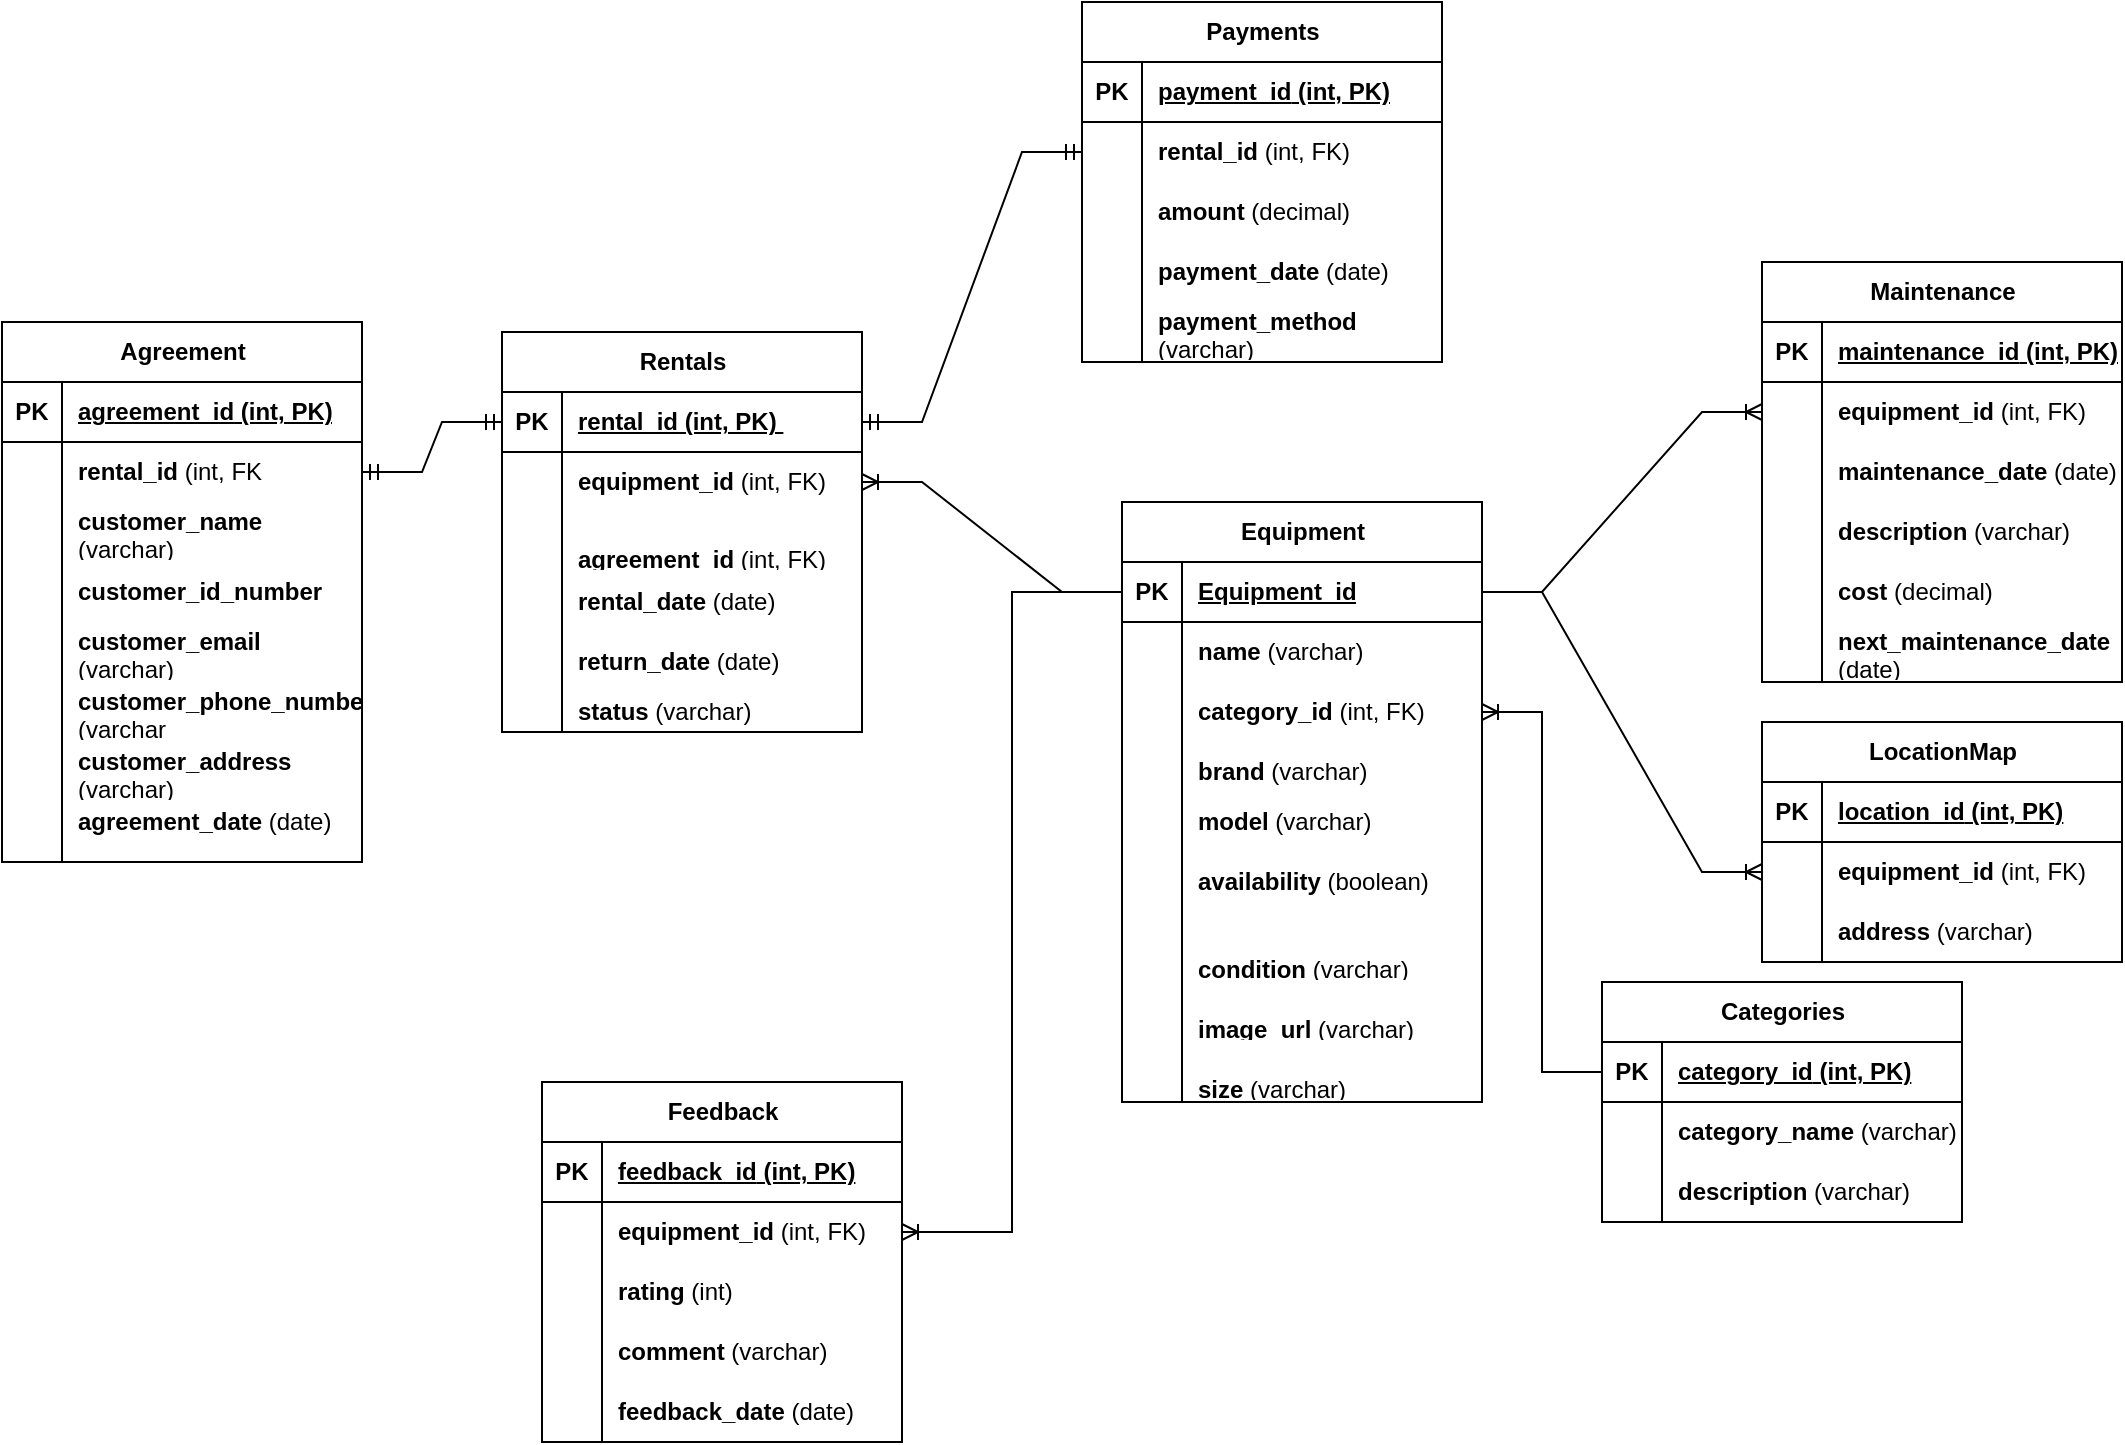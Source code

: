 <mxfile version="24.4.0" type="device">
  <diagram name="Page-1" id="e56a1550-8fbb-45ad-956c-1786394a9013">
    <mxGraphModel dx="3012" dy="1975" grid="1" gridSize="10" guides="1" tooltips="1" connect="1" arrows="1" fold="1" page="1" pageScale="1" pageWidth="1100" pageHeight="850" background="none" math="0" shadow="0">
      <root>
        <mxCell id="0" />
        <mxCell id="1" parent="0" />
        <mxCell id="14oFkCGYmmP4RDV0C9Ub-1" value="Equipment" style="shape=table;startSize=30;container=1;collapsible=1;childLayout=tableLayout;fixedRows=1;rowLines=0;fontStyle=1;align=center;resizeLast=1;html=1;" parent="1" vertex="1">
          <mxGeometry x="350" y="240" width="180" height="300" as="geometry" />
        </mxCell>
        <mxCell id="14oFkCGYmmP4RDV0C9Ub-2" value="" style="shape=tableRow;horizontal=0;startSize=0;swimlaneHead=0;swimlaneBody=0;fillColor=none;collapsible=0;dropTarget=0;points=[[0,0.5],[1,0.5]];portConstraint=eastwest;top=0;left=0;right=0;bottom=1;" parent="14oFkCGYmmP4RDV0C9Ub-1" vertex="1">
          <mxGeometry y="30" width="180" height="30" as="geometry" />
        </mxCell>
        <mxCell id="14oFkCGYmmP4RDV0C9Ub-3" value="PK" style="shape=partialRectangle;connectable=0;fillColor=none;top=0;left=0;bottom=0;right=0;fontStyle=1;overflow=hidden;whiteSpace=wrap;html=1;" parent="14oFkCGYmmP4RDV0C9Ub-2" vertex="1">
          <mxGeometry width="30" height="30" as="geometry">
            <mxRectangle width="30" height="30" as="alternateBounds" />
          </mxGeometry>
        </mxCell>
        <mxCell id="14oFkCGYmmP4RDV0C9Ub-4" value="Equipment_id" style="shape=partialRectangle;connectable=0;fillColor=none;top=0;left=0;bottom=0;right=0;align=left;spacingLeft=6;fontStyle=5;overflow=hidden;whiteSpace=wrap;html=1;" parent="14oFkCGYmmP4RDV0C9Ub-2" vertex="1">
          <mxGeometry x="30" width="150" height="30" as="geometry">
            <mxRectangle width="150" height="30" as="alternateBounds" />
          </mxGeometry>
        </mxCell>
        <mxCell id="14oFkCGYmmP4RDV0C9Ub-5" value="" style="shape=tableRow;horizontal=0;startSize=0;swimlaneHead=0;swimlaneBody=0;fillColor=none;collapsible=0;dropTarget=0;points=[[0,0.5],[1,0.5]];portConstraint=eastwest;top=0;left=0;right=0;bottom=0;" parent="14oFkCGYmmP4RDV0C9Ub-1" vertex="1">
          <mxGeometry y="60" width="180" height="30" as="geometry" />
        </mxCell>
        <mxCell id="14oFkCGYmmP4RDV0C9Ub-6" value="" style="shape=partialRectangle;connectable=0;fillColor=none;top=0;left=0;bottom=0;right=0;editable=1;overflow=hidden;whiteSpace=wrap;html=1;" parent="14oFkCGYmmP4RDV0C9Ub-5" vertex="1">
          <mxGeometry width="30" height="30" as="geometry">
            <mxRectangle width="30" height="30" as="alternateBounds" />
          </mxGeometry>
        </mxCell>
        <mxCell id="14oFkCGYmmP4RDV0C9Ub-7" value="&lt;strong&gt;name&lt;/strong&gt; (varchar)" style="shape=partialRectangle;connectable=0;fillColor=none;top=0;left=0;bottom=0;right=0;align=left;spacingLeft=6;overflow=hidden;whiteSpace=wrap;html=1;" parent="14oFkCGYmmP4RDV0C9Ub-5" vertex="1">
          <mxGeometry x="30" width="150" height="30" as="geometry">
            <mxRectangle width="150" height="30" as="alternateBounds" />
          </mxGeometry>
        </mxCell>
        <mxCell id="14oFkCGYmmP4RDV0C9Ub-8" value="" style="shape=tableRow;horizontal=0;startSize=0;swimlaneHead=0;swimlaneBody=0;fillColor=none;collapsible=0;dropTarget=0;points=[[0,0.5],[1,0.5]];portConstraint=eastwest;top=0;left=0;right=0;bottom=0;" parent="14oFkCGYmmP4RDV0C9Ub-1" vertex="1">
          <mxGeometry y="90" width="180" height="30" as="geometry" />
        </mxCell>
        <mxCell id="14oFkCGYmmP4RDV0C9Ub-9" value="" style="shape=partialRectangle;connectable=0;fillColor=none;top=0;left=0;bottom=0;right=0;editable=1;overflow=hidden;whiteSpace=wrap;html=1;" parent="14oFkCGYmmP4RDV0C9Ub-8" vertex="1">
          <mxGeometry width="30" height="30" as="geometry">
            <mxRectangle width="30" height="30" as="alternateBounds" />
          </mxGeometry>
        </mxCell>
        <mxCell id="14oFkCGYmmP4RDV0C9Ub-10" value="&lt;strong&gt;category_id&lt;/strong&gt; (int, FK)" style="shape=partialRectangle;connectable=0;fillColor=none;top=0;left=0;bottom=0;right=0;align=left;spacingLeft=6;overflow=hidden;whiteSpace=wrap;html=1;" parent="14oFkCGYmmP4RDV0C9Ub-8" vertex="1">
          <mxGeometry x="30" width="150" height="30" as="geometry">
            <mxRectangle width="150" height="30" as="alternateBounds" />
          </mxGeometry>
        </mxCell>
        <mxCell id="14oFkCGYmmP4RDV0C9Ub-11" value="" style="shape=tableRow;horizontal=0;startSize=0;swimlaneHead=0;swimlaneBody=0;fillColor=none;collapsible=0;dropTarget=0;points=[[0,0.5],[1,0.5]];portConstraint=eastwest;top=0;left=0;right=0;bottom=0;" parent="14oFkCGYmmP4RDV0C9Ub-1" vertex="1">
          <mxGeometry y="120" width="180" height="30" as="geometry" />
        </mxCell>
        <mxCell id="14oFkCGYmmP4RDV0C9Ub-12" value="" style="shape=partialRectangle;connectable=0;fillColor=none;top=0;left=0;bottom=0;right=0;editable=1;overflow=hidden;whiteSpace=wrap;html=1;" parent="14oFkCGYmmP4RDV0C9Ub-11" vertex="1">
          <mxGeometry width="30" height="30" as="geometry">
            <mxRectangle width="30" height="30" as="alternateBounds" />
          </mxGeometry>
        </mxCell>
        <mxCell id="14oFkCGYmmP4RDV0C9Ub-13" value="&lt;strong&gt;brand&lt;/strong&gt; (varchar)" style="shape=partialRectangle;connectable=0;fillColor=none;top=0;left=0;bottom=0;right=0;align=left;spacingLeft=6;overflow=hidden;whiteSpace=wrap;html=1;" parent="14oFkCGYmmP4RDV0C9Ub-11" vertex="1">
          <mxGeometry x="30" width="150" height="30" as="geometry">
            <mxRectangle width="150" height="30" as="alternateBounds" />
          </mxGeometry>
        </mxCell>
        <mxCell id="14oFkCGYmmP4RDV0C9Ub-23" style="shape=tableRow;horizontal=0;startSize=0;swimlaneHead=0;swimlaneBody=0;fillColor=none;collapsible=0;dropTarget=0;points=[[0,0.5],[1,0.5]];portConstraint=eastwest;top=0;left=0;right=0;bottom=0;" parent="14oFkCGYmmP4RDV0C9Ub-1" vertex="1">
          <mxGeometry y="150" width="180" height="30" as="geometry" />
        </mxCell>
        <mxCell id="14oFkCGYmmP4RDV0C9Ub-24" style="shape=partialRectangle;connectable=0;fillColor=none;top=0;left=0;bottom=0;right=0;editable=1;overflow=hidden;whiteSpace=wrap;html=1;" parent="14oFkCGYmmP4RDV0C9Ub-23" vertex="1">
          <mxGeometry width="30" height="30" as="geometry">
            <mxRectangle width="30" height="30" as="alternateBounds" />
          </mxGeometry>
        </mxCell>
        <mxCell id="14oFkCGYmmP4RDV0C9Ub-25" value="&lt;strong&gt;model&lt;/strong&gt; (varchar)&lt;div&gt;&lt;br/&gt;&lt;/div&gt;" style="shape=partialRectangle;connectable=0;fillColor=none;top=0;left=0;bottom=0;right=0;align=left;spacingLeft=6;overflow=hidden;whiteSpace=wrap;html=1;" parent="14oFkCGYmmP4RDV0C9Ub-23" vertex="1">
          <mxGeometry x="30" width="150" height="30" as="geometry">
            <mxRectangle width="150" height="30" as="alternateBounds" />
          </mxGeometry>
        </mxCell>
        <mxCell id="14oFkCGYmmP4RDV0C9Ub-20" style="shape=tableRow;horizontal=0;startSize=0;swimlaneHead=0;swimlaneBody=0;fillColor=none;collapsible=0;dropTarget=0;points=[[0,0.5],[1,0.5]];portConstraint=eastwest;top=0;left=0;right=0;bottom=0;" parent="14oFkCGYmmP4RDV0C9Ub-1" vertex="1">
          <mxGeometry y="180" width="180" height="30" as="geometry" />
        </mxCell>
        <mxCell id="14oFkCGYmmP4RDV0C9Ub-21" style="shape=partialRectangle;connectable=0;fillColor=none;top=0;left=0;bottom=0;right=0;editable=1;overflow=hidden;whiteSpace=wrap;html=1;" parent="14oFkCGYmmP4RDV0C9Ub-20" vertex="1">
          <mxGeometry width="30" height="30" as="geometry">
            <mxRectangle width="30" height="30" as="alternateBounds" />
          </mxGeometry>
        </mxCell>
        <mxCell id="14oFkCGYmmP4RDV0C9Ub-22" value="&lt;strong&gt;availability&lt;/strong&gt; (boolean)&lt;div&gt;&lt;br/&gt;&lt;/div&gt;" style="shape=partialRectangle;connectable=0;fillColor=none;top=0;left=0;bottom=0;right=0;align=left;spacingLeft=6;overflow=hidden;whiteSpace=wrap;html=1;" parent="14oFkCGYmmP4RDV0C9Ub-20" vertex="1">
          <mxGeometry x="30" width="150" height="30" as="geometry">
            <mxRectangle width="150" height="30" as="alternateBounds" />
          </mxGeometry>
        </mxCell>
        <mxCell id="14oFkCGYmmP4RDV0C9Ub-17" style="shape=tableRow;horizontal=0;startSize=0;swimlaneHead=0;swimlaneBody=0;fillColor=none;collapsible=0;dropTarget=0;points=[[0,0.5],[1,0.5]];portConstraint=eastwest;top=0;left=0;right=0;bottom=0;" parent="14oFkCGYmmP4RDV0C9Ub-1" vertex="1">
          <mxGeometry y="210" width="180" height="30" as="geometry" />
        </mxCell>
        <mxCell id="14oFkCGYmmP4RDV0C9Ub-18" style="shape=partialRectangle;connectable=0;fillColor=none;top=0;left=0;bottom=0;right=0;editable=1;overflow=hidden;whiteSpace=wrap;html=1;" parent="14oFkCGYmmP4RDV0C9Ub-17" vertex="1">
          <mxGeometry width="30" height="30" as="geometry">
            <mxRectangle width="30" height="30" as="alternateBounds" />
          </mxGeometry>
        </mxCell>
        <mxCell id="14oFkCGYmmP4RDV0C9Ub-19" value="&#xa;&lt;strong&gt;condition&lt;/strong&gt; (varchar)&#xa;&#xa;" style="shape=partialRectangle;connectable=0;fillColor=none;top=0;left=0;bottom=0;right=0;align=left;spacingLeft=6;overflow=hidden;whiteSpace=wrap;html=1;" parent="14oFkCGYmmP4RDV0C9Ub-17" vertex="1">
          <mxGeometry x="30" width="150" height="30" as="geometry">
            <mxRectangle width="150" height="30" as="alternateBounds" />
          </mxGeometry>
        </mxCell>
        <mxCell id="14oFkCGYmmP4RDV0C9Ub-14" style="shape=tableRow;horizontal=0;startSize=0;swimlaneHead=0;swimlaneBody=0;fillColor=none;collapsible=0;dropTarget=0;points=[[0,0.5],[1,0.5]];portConstraint=eastwest;top=0;left=0;right=0;bottom=0;" parent="14oFkCGYmmP4RDV0C9Ub-1" vertex="1">
          <mxGeometry y="240" width="180" height="30" as="geometry" />
        </mxCell>
        <mxCell id="14oFkCGYmmP4RDV0C9Ub-15" style="shape=partialRectangle;connectable=0;fillColor=none;top=0;left=0;bottom=0;right=0;editable=1;overflow=hidden;whiteSpace=wrap;html=1;" parent="14oFkCGYmmP4RDV0C9Ub-14" vertex="1">
          <mxGeometry width="30" height="30" as="geometry">
            <mxRectangle width="30" height="30" as="alternateBounds" />
          </mxGeometry>
        </mxCell>
        <mxCell id="14oFkCGYmmP4RDV0C9Ub-16" value="&#xa;&lt;strong&gt;image_url&lt;/strong&gt; (varchar)&#xa;&#xa;" style="shape=partialRectangle;connectable=0;fillColor=none;top=0;left=0;bottom=0;right=0;align=left;spacingLeft=6;overflow=hidden;whiteSpace=wrap;html=1;" parent="14oFkCGYmmP4RDV0C9Ub-14" vertex="1">
          <mxGeometry x="30" width="150" height="30" as="geometry">
            <mxRectangle width="150" height="30" as="alternateBounds" />
          </mxGeometry>
        </mxCell>
        <mxCell id="14oFkCGYmmP4RDV0C9Ub-26" style="shape=tableRow;horizontal=0;startSize=0;swimlaneHead=0;swimlaneBody=0;fillColor=none;collapsible=0;dropTarget=0;points=[[0,0.5],[1,0.5]];portConstraint=eastwest;top=0;left=0;right=0;bottom=0;" parent="14oFkCGYmmP4RDV0C9Ub-1" vertex="1">
          <mxGeometry y="270" width="180" height="30" as="geometry" />
        </mxCell>
        <mxCell id="14oFkCGYmmP4RDV0C9Ub-27" style="shape=partialRectangle;connectable=0;fillColor=none;top=0;left=0;bottom=0;right=0;editable=1;overflow=hidden;whiteSpace=wrap;html=1;" parent="14oFkCGYmmP4RDV0C9Ub-26" vertex="1">
          <mxGeometry width="30" height="30" as="geometry">
            <mxRectangle width="30" height="30" as="alternateBounds" />
          </mxGeometry>
        </mxCell>
        <mxCell id="14oFkCGYmmP4RDV0C9Ub-28" value="&#xa;&lt;strong&gt;size&lt;/strong&gt; (varchar) &#xa;&#xa;" style="shape=partialRectangle;connectable=0;fillColor=none;top=0;left=0;bottom=0;right=0;align=left;spacingLeft=6;overflow=hidden;whiteSpace=wrap;html=1;" parent="14oFkCGYmmP4RDV0C9Ub-26" vertex="1">
          <mxGeometry x="30" width="150" height="30" as="geometry">
            <mxRectangle width="150" height="30" as="alternateBounds" />
          </mxGeometry>
        </mxCell>
        <mxCell id="14oFkCGYmmP4RDV0C9Ub-29" value="Rentals" style="shape=table;startSize=30;container=1;collapsible=1;childLayout=tableLayout;fixedRows=1;rowLines=0;fontStyle=1;align=center;resizeLast=1;html=1;" parent="1" vertex="1">
          <mxGeometry x="40" y="155" width="180" height="200" as="geometry" />
        </mxCell>
        <mxCell id="14oFkCGYmmP4RDV0C9Ub-30" value="" style="shape=tableRow;horizontal=0;startSize=0;swimlaneHead=0;swimlaneBody=0;fillColor=none;collapsible=0;dropTarget=0;points=[[0,0.5],[1,0.5]];portConstraint=eastwest;top=0;left=0;right=0;bottom=1;" parent="14oFkCGYmmP4RDV0C9Ub-29" vertex="1">
          <mxGeometry y="30" width="180" height="30" as="geometry" />
        </mxCell>
        <mxCell id="14oFkCGYmmP4RDV0C9Ub-31" value="PK" style="shape=partialRectangle;connectable=0;fillColor=none;top=0;left=0;bottom=0;right=0;fontStyle=1;overflow=hidden;whiteSpace=wrap;html=1;" parent="14oFkCGYmmP4RDV0C9Ub-30" vertex="1">
          <mxGeometry width="30" height="30" as="geometry">
            <mxRectangle width="30" height="30" as="alternateBounds" />
          </mxGeometry>
        </mxCell>
        <mxCell id="14oFkCGYmmP4RDV0C9Ub-32" value="&lt;strong&gt;rental_id&lt;/strong&gt; (int, PK)&amp;nbsp;" style="shape=partialRectangle;connectable=0;fillColor=none;top=0;left=0;bottom=0;right=0;align=left;spacingLeft=6;fontStyle=5;overflow=hidden;whiteSpace=wrap;html=1;" parent="14oFkCGYmmP4RDV0C9Ub-30" vertex="1">
          <mxGeometry x="30" width="150" height="30" as="geometry">
            <mxRectangle width="150" height="30" as="alternateBounds" />
          </mxGeometry>
        </mxCell>
        <mxCell id="14oFkCGYmmP4RDV0C9Ub-33" value="" style="shape=tableRow;horizontal=0;startSize=0;swimlaneHead=0;swimlaneBody=0;fillColor=none;collapsible=0;dropTarget=0;points=[[0,0.5],[1,0.5]];portConstraint=eastwest;top=0;left=0;right=0;bottom=0;" parent="14oFkCGYmmP4RDV0C9Ub-29" vertex="1">
          <mxGeometry y="60" width="180" height="30" as="geometry" />
        </mxCell>
        <mxCell id="14oFkCGYmmP4RDV0C9Ub-34" value="" style="shape=partialRectangle;connectable=0;fillColor=none;top=0;left=0;bottom=0;right=0;editable=1;overflow=hidden;whiteSpace=wrap;html=1;" parent="14oFkCGYmmP4RDV0C9Ub-33" vertex="1">
          <mxGeometry width="30" height="30" as="geometry">
            <mxRectangle width="30" height="30" as="alternateBounds" />
          </mxGeometry>
        </mxCell>
        <mxCell id="14oFkCGYmmP4RDV0C9Ub-35" value="&lt;strong&gt;equipment_id&lt;/strong&gt; (int, FK)" style="shape=partialRectangle;connectable=0;fillColor=none;top=0;left=0;bottom=0;right=0;align=left;spacingLeft=6;overflow=hidden;whiteSpace=wrap;html=1;" parent="14oFkCGYmmP4RDV0C9Ub-33" vertex="1">
          <mxGeometry x="30" width="150" height="30" as="geometry">
            <mxRectangle width="150" height="30" as="alternateBounds" />
          </mxGeometry>
        </mxCell>
        <mxCell id="wx9gUvSfzcABB653Pqhf-23" style="shape=tableRow;horizontal=0;startSize=0;swimlaneHead=0;swimlaneBody=0;fillColor=none;collapsible=0;dropTarget=0;points=[[0,0.5],[1,0.5]];portConstraint=eastwest;top=0;left=0;right=0;bottom=0;" vertex="1" parent="14oFkCGYmmP4RDV0C9Ub-29">
          <mxGeometry y="90" width="180" height="30" as="geometry" />
        </mxCell>
        <mxCell id="wx9gUvSfzcABB653Pqhf-24" style="shape=partialRectangle;connectable=0;fillColor=none;top=0;left=0;bottom=0;right=0;editable=1;overflow=hidden;whiteSpace=wrap;html=1;" vertex="1" parent="wx9gUvSfzcABB653Pqhf-23">
          <mxGeometry width="30" height="30" as="geometry">
            <mxRectangle width="30" height="30" as="alternateBounds" />
          </mxGeometry>
        </mxCell>
        <mxCell id="wx9gUvSfzcABB653Pqhf-25" value="&lt;div&gt;&lt;strong&gt;&lt;br&gt;&lt;/strong&gt;&lt;/div&gt;&lt;strong&gt;&lt;div style=&quot;text-align: center;&quot;&gt;&lt;strong style=&quot;background-color: initial;&quot;&gt;agreement_id&lt;/strong&gt;&lt;span style=&quot;background-color: initial; font-weight: normal;&quot;&gt; (int, FK)&lt;/span&gt;&lt;/div&gt;&lt;/strong&gt;&lt;div&gt;&lt;br&gt;&lt;/div&gt;" style="shape=partialRectangle;connectable=0;fillColor=none;top=0;left=0;bottom=0;right=0;align=left;spacingLeft=6;overflow=hidden;whiteSpace=wrap;html=1;" vertex="1" parent="wx9gUvSfzcABB653Pqhf-23">
          <mxGeometry x="30" width="150" height="30" as="geometry">
            <mxRectangle width="150" height="30" as="alternateBounds" />
          </mxGeometry>
        </mxCell>
        <mxCell id="14oFkCGYmmP4RDV0C9Ub-36" value="" style="shape=tableRow;horizontal=0;startSize=0;swimlaneHead=0;swimlaneBody=0;fillColor=none;collapsible=0;dropTarget=0;points=[[0,0.5],[1,0.5]];portConstraint=eastwest;top=0;left=0;right=0;bottom=0;" parent="14oFkCGYmmP4RDV0C9Ub-29" vertex="1">
          <mxGeometry y="120" width="180" height="30" as="geometry" />
        </mxCell>
        <mxCell id="14oFkCGYmmP4RDV0C9Ub-37" value="" style="shape=partialRectangle;connectable=0;fillColor=none;top=0;left=0;bottom=0;right=0;editable=1;overflow=hidden;whiteSpace=wrap;html=1;" parent="14oFkCGYmmP4RDV0C9Ub-36" vertex="1">
          <mxGeometry width="30" height="30" as="geometry">
            <mxRectangle width="30" height="30" as="alternateBounds" />
          </mxGeometry>
        </mxCell>
        <mxCell id="14oFkCGYmmP4RDV0C9Ub-38" value="&lt;strong&gt;rental_date&lt;/strong&gt; (date)" style="shape=partialRectangle;connectable=0;fillColor=none;top=0;left=0;bottom=0;right=0;align=left;spacingLeft=6;overflow=hidden;whiteSpace=wrap;html=1;" parent="14oFkCGYmmP4RDV0C9Ub-36" vertex="1">
          <mxGeometry x="30" width="150" height="30" as="geometry">
            <mxRectangle width="150" height="30" as="alternateBounds" />
          </mxGeometry>
        </mxCell>
        <mxCell id="14oFkCGYmmP4RDV0C9Ub-39" value="" style="shape=tableRow;horizontal=0;startSize=0;swimlaneHead=0;swimlaneBody=0;fillColor=none;collapsible=0;dropTarget=0;points=[[0,0.5],[1,0.5]];portConstraint=eastwest;top=0;left=0;right=0;bottom=0;" parent="14oFkCGYmmP4RDV0C9Ub-29" vertex="1">
          <mxGeometry y="150" width="180" height="30" as="geometry" />
        </mxCell>
        <mxCell id="14oFkCGYmmP4RDV0C9Ub-40" value="" style="shape=partialRectangle;connectable=0;fillColor=none;top=0;left=0;bottom=0;right=0;editable=1;overflow=hidden;whiteSpace=wrap;html=1;" parent="14oFkCGYmmP4RDV0C9Ub-39" vertex="1">
          <mxGeometry width="30" height="30" as="geometry">
            <mxRectangle width="30" height="30" as="alternateBounds" />
          </mxGeometry>
        </mxCell>
        <mxCell id="14oFkCGYmmP4RDV0C9Ub-41" value="&lt;strong&gt;return_date&lt;/strong&gt; (date)" style="shape=partialRectangle;connectable=0;fillColor=none;top=0;left=0;bottom=0;right=0;align=left;spacingLeft=6;overflow=hidden;whiteSpace=wrap;html=1;" parent="14oFkCGYmmP4RDV0C9Ub-39" vertex="1">
          <mxGeometry x="30" width="150" height="30" as="geometry">
            <mxRectangle width="150" height="30" as="alternateBounds" />
          </mxGeometry>
        </mxCell>
        <mxCell id="14oFkCGYmmP4RDV0C9Ub-45" style="shape=tableRow;horizontal=0;startSize=0;swimlaneHead=0;swimlaneBody=0;fillColor=none;collapsible=0;dropTarget=0;points=[[0,0.5],[1,0.5]];portConstraint=eastwest;top=0;left=0;right=0;bottom=0;" parent="14oFkCGYmmP4RDV0C9Ub-29" vertex="1">
          <mxGeometry y="180" width="180" height="20" as="geometry" />
        </mxCell>
        <mxCell id="14oFkCGYmmP4RDV0C9Ub-46" style="shape=partialRectangle;connectable=0;fillColor=none;top=0;left=0;bottom=0;right=0;editable=1;overflow=hidden;whiteSpace=wrap;html=1;" parent="14oFkCGYmmP4RDV0C9Ub-45" vertex="1">
          <mxGeometry width="30" height="20" as="geometry">
            <mxRectangle width="30" height="20" as="alternateBounds" />
          </mxGeometry>
        </mxCell>
        <mxCell id="14oFkCGYmmP4RDV0C9Ub-47" value="&lt;strong&gt;status&lt;/strong&gt; (varchar)&amp;nbsp;" style="shape=partialRectangle;connectable=0;fillColor=none;top=0;left=0;bottom=0;right=0;align=left;spacingLeft=6;overflow=hidden;whiteSpace=wrap;html=1;" parent="14oFkCGYmmP4RDV0C9Ub-45" vertex="1">
          <mxGeometry x="30" width="150" height="20" as="geometry">
            <mxRectangle width="150" height="20" as="alternateBounds" />
          </mxGeometry>
        </mxCell>
        <mxCell id="wx9gUvSfzcABB653Pqhf-10" value="Maintenance" style="shape=table;startSize=30;container=1;collapsible=1;childLayout=tableLayout;fixedRows=1;rowLines=0;fontStyle=1;align=center;resizeLast=1;html=1;" vertex="1" parent="1">
          <mxGeometry x="670" y="120" width="180" height="210" as="geometry" />
        </mxCell>
        <mxCell id="wx9gUvSfzcABB653Pqhf-11" value="" style="shape=tableRow;horizontal=0;startSize=0;swimlaneHead=0;swimlaneBody=0;fillColor=none;collapsible=0;dropTarget=0;points=[[0,0.5],[1,0.5]];portConstraint=eastwest;top=0;left=0;right=0;bottom=1;" vertex="1" parent="wx9gUvSfzcABB653Pqhf-10">
          <mxGeometry y="30" width="180" height="30" as="geometry" />
        </mxCell>
        <mxCell id="wx9gUvSfzcABB653Pqhf-12" value="PK" style="shape=partialRectangle;connectable=0;fillColor=none;top=0;left=0;bottom=0;right=0;fontStyle=1;overflow=hidden;whiteSpace=wrap;html=1;" vertex="1" parent="wx9gUvSfzcABB653Pqhf-11">
          <mxGeometry width="30" height="30" as="geometry">
            <mxRectangle width="30" height="30" as="alternateBounds" />
          </mxGeometry>
        </mxCell>
        <mxCell id="wx9gUvSfzcABB653Pqhf-13" value="&lt;strong&gt;maintenance_id&lt;/strong&gt; (int, PK)" style="shape=partialRectangle;connectable=0;fillColor=none;top=0;left=0;bottom=0;right=0;align=left;spacingLeft=6;fontStyle=5;overflow=hidden;whiteSpace=wrap;html=1;" vertex="1" parent="wx9gUvSfzcABB653Pqhf-11">
          <mxGeometry x="30" width="150" height="30" as="geometry">
            <mxRectangle width="150" height="30" as="alternateBounds" />
          </mxGeometry>
        </mxCell>
        <mxCell id="wx9gUvSfzcABB653Pqhf-14" value="" style="shape=tableRow;horizontal=0;startSize=0;swimlaneHead=0;swimlaneBody=0;fillColor=none;collapsible=0;dropTarget=0;points=[[0,0.5],[1,0.5]];portConstraint=eastwest;top=0;left=0;right=0;bottom=0;" vertex="1" parent="wx9gUvSfzcABB653Pqhf-10">
          <mxGeometry y="60" width="180" height="30" as="geometry" />
        </mxCell>
        <mxCell id="wx9gUvSfzcABB653Pqhf-15" value="" style="shape=partialRectangle;connectable=0;fillColor=none;top=0;left=0;bottom=0;right=0;editable=1;overflow=hidden;whiteSpace=wrap;html=1;" vertex="1" parent="wx9gUvSfzcABB653Pqhf-14">
          <mxGeometry width="30" height="30" as="geometry">
            <mxRectangle width="30" height="30" as="alternateBounds" />
          </mxGeometry>
        </mxCell>
        <mxCell id="wx9gUvSfzcABB653Pqhf-16" value="&lt;strong&gt;equipment_id&lt;/strong&gt; (int, FK)" style="shape=partialRectangle;connectable=0;fillColor=none;top=0;left=0;bottom=0;right=0;align=left;spacingLeft=6;overflow=hidden;whiteSpace=wrap;html=1;" vertex="1" parent="wx9gUvSfzcABB653Pqhf-14">
          <mxGeometry x="30" width="150" height="30" as="geometry">
            <mxRectangle width="150" height="30" as="alternateBounds" />
          </mxGeometry>
        </mxCell>
        <mxCell id="wx9gUvSfzcABB653Pqhf-17" value="" style="shape=tableRow;horizontal=0;startSize=0;swimlaneHead=0;swimlaneBody=0;fillColor=none;collapsible=0;dropTarget=0;points=[[0,0.5],[1,0.5]];portConstraint=eastwest;top=0;left=0;right=0;bottom=0;" vertex="1" parent="wx9gUvSfzcABB653Pqhf-10">
          <mxGeometry y="90" width="180" height="30" as="geometry" />
        </mxCell>
        <mxCell id="wx9gUvSfzcABB653Pqhf-18" value="" style="shape=partialRectangle;connectable=0;fillColor=none;top=0;left=0;bottom=0;right=0;editable=1;overflow=hidden;whiteSpace=wrap;html=1;" vertex="1" parent="wx9gUvSfzcABB653Pqhf-17">
          <mxGeometry width="30" height="30" as="geometry">
            <mxRectangle width="30" height="30" as="alternateBounds" />
          </mxGeometry>
        </mxCell>
        <mxCell id="wx9gUvSfzcABB653Pqhf-19" value="&lt;strong&gt;maintenance_date&lt;/strong&gt; (date)" style="shape=partialRectangle;connectable=0;fillColor=none;top=0;left=0;bottom=0;right=0;align=left;spacingLeft=6;overflow=hidden;whiteSpace=wrap;html=1;" vertex="1" parent="wx9gUvSfzcABB653Pqhf-17">
          <mxGeometry x="30" width="150" height="30" as="geometry">
            <mxRectangle width="150" height="30" as="alternateBounds" />
          </mxGeometry>
        </mxCell>
        <mxCell id="wx9gUvSfzcABB653Pqhf-20" value="" style="shape=tableRow;horizontal=0;startSize=0;swimlaneHead=0;swimlaneBody=0;fillColor=none;collapsible=0;dropTarget=0;points=[[0,0.5],[1,0.5]];portConstraint=eastwest;top=0;left=0;right=0;bottom=0;" vertex="1" parent="wx9gUvSfzcABB653Pqhf-10">
          <mxGeometry y="120" width="180" height="30" as="geometry" />
        </mxCell>
        <mxCell id="wx9gUvSfzcABB653Pqhf-21" value="" style="shape=partialRectangle;connectable=0;fillColor=none;top=0;left=0;bottom=0;right=0;editable=1;overflow=hidden;whiteSpace=wrap;html=1;" vertex="1" parent="wx9gUvSfzcABB653Pqhf-20">
          <mxGeometry width="30" height="30" as="geometry">
            <mxRectangle width="30" height="30" as="alternateBounds" />
          </mxGeometry>
        </mxCell>
        <mxCell id="wx9gUvSfzcABB653Pqhf-22" value="&lt;strong&gt;description&lt;/strong&gt; (varchar)" style="shape=partialRectangle;connectable=0;fillColor=none;top=0;left=0;bottom=0;right=0;align=left;spacingLeft=6;overflow=hidden;whiteSpace=wrap;html=1;" vertex="1" parent="wx9gUvSfzcABB653Pqhf-20">
          <mxGeometry x="30" width="150" height="30" as="geometry">
            <mxRectangle width="150" height="30" as="alternateBounds" />
          </mxGeometry>
        </mxCell>
        <mxCell id="wx9gUvSfzcABB653Pqhf-26" style="shape=tableRow;horizontal=0;startSize=0;swimlaneHead=0;swimlaneBody=0;fillColor=none;collapsible=0;dropTarget=0;points=[[0,0.5],[1,0.5]];portConstraint=eastwest;top=0;left=0;right=0;bottom=0;" vertex="1" parent="wx9gUvSfzcABB653Pqhf-10">
          <mxGeometry y="150" width="180" height="30" as="geometry" />
        </mxCell>
        <mxCell id="wx9gUvSfzcABB653Pqhf-27" style="shape=partialRectangle;connectable=0;fillColor=none;top=0;left=0;bottom=0;right=0;editable=1;overflow=hidden;whiteSpace=wrap;html=1;" vertex="1" parent="wx9gUvSfzcABB653Pqhf-26">
          <mxGeometry width="30" height="30" as="geometry">
            <mxRectangle width="30" height="30" as="alternateBounds" />
          </mxGeometry>
        </mxCell>
        <mxCell id="wx9gUvSfzcABB653Pqhf-28" value="&lt;strong&gt;cost&lt;/strong&gt; (decimal)" style="shape=partialRectangle;connectable=0;fillColor=none;top=0;left=0;bottom=0;right=0;align=left;spacingLeft=6;overflow=hidden;whiteSpace=wrap;html=1;" vertex="1" parent="wx9gUvSfzcABB653Pqhf-26">
          <mxGeometry x="30" width="150" height="30" as="geometry">
            <mxRectangle width="150" height="30" as="alternateBounds" />
          </mxGeometry>
        </mxCell>
        <mxCell id="wx9gUvSfzcABB653Pqhf-29" style="shape=tableRow;horizontal=0;startSize=0;swimlaneHead=0;swimlaneBody=0;fillColor=none;collapsible=0;dropTarget=0;points=[[0,0.5],[1,0.5]];portConstraint=eastwest;top=0;left=0;right=0;bottom=0;" vertex="1" parent="wx9gUvSfzcABB653Pqhf-10">
          <mxGeometry y="180" width="180" height="30" as="geometry" />
        </mxCell>
        <mxCell id="wx9gUvSfzcABB653Pqhf-30" style="shape=partialRectangle;connectable=0;fillColor=none;top=0;left=0;bottom=0;right=0;editable=1;overflow=hidden;whiteSpace=wrap;html=1;" vertex="1" parent="wx9gUvSfzcABB653Pqhf-29">
          <mxGeometry width="30" height="30" as="geometry">
            <mxRectangle width="30" height="30" as="alternateBounds" />
          </mxGeometry>
        </mxCell>
        <mxCell id="wx9gUvSfzcABB653Pqhf-31" value="&lt;strong&gt;next_maintenance_date&lt;/strong&gt; (date)&lt;div&gt;&lt;br/&gt;&lt;/div&gt;" style="shape=partialRectangle;connectable=0;fillColor=none;top=0;left=0;bottom=0;right=0;align=left;spacingLeft=6;overflow=hidden;whiteSpace=wrap;html=1;" vertex="1" parent="wx9gUvSfzcABB653Pqhf-29">
          <mxGeometry x="30" width="150" height="30" as="geometry">
            <mxRectangle width="150" height="30" as="alternateBounds" />
          </mxGeometry>
        </mxCell>
        <mxCell id="wx9gUvSfzcABB653Pqhf-32" value="Payments" style="shape=table;startSize=30;container=1;collapsible=1;childLayout=tableLayout;fixedRows=1;rowLines=0;fontStyle=1;align=center;resizeLast=1;html=1;" vertex="1" parent="1">
          <mxGeometry x="330" y="-10" width="180" height="180" as="geometry" />
        </mxCell>
        <mxCell id="wx9gUvSfzcABB653Pqhf-33" value="" style="shape=tableRow;horizontal=0;startSize=0;swimlaneHead=0;swimlaneBody=0;fillColor=none;collapsible=0;dropTarget=0;points=[[0,0.5],[1,0.5]];portConstraint=eastwest;top=0;left=0;right=0;bottom=1;" vertex="1" parent="wx9gUvSfzcABB653Pqhf-32">
          <mxGeometry y="30" width="180" height="30" as="geometry" />
        </mxCell>
        <mxCell id="wx9gUvSfzcABB653Pqhf-34" value="PK" style="shape=partialRectangle;connectable=0;fillColor=none;top=0;left=0;bottom=0;right=0;fontStyle=1;overflow=hidden;whiteSpace=wrap;html=1;" vertex="1" parent="wx9gUvSfzcABB653Pqhf-33">
          <mxGeometry width="30" height="30" as="geometry">
            <mxRectangle width="30" height="30" as="alternateBounds" />
          </mxGeometry>
        </mxCell>
        <mxCell id="wx9gUvSfzcABB653Pqhf-35" value="&lt;strong&gt;payment_id&lt;/strong&gt; (int, PK)" style="shape=partialRectangle;connectable=0;fillColor=none;top=0;left=0;bottom=0;right=0;align=left;spacingLeft=6;fontStyle=5;overflow=hidden;whiteSpace=wrap;html=1;" vertex="1" parent="wx9gUvSfzcABB653Pqhf-33">
          <mxGeometry x="30" width="150" height="30" as="geometry">
            <mxRectangle width="150" height="30" as="alternateBounds" />
          </mxGeometry>
        </mxCell>
        <mxCell id="wx9gUvSfzcABB653Pqhf-36" value="" style="shape=tableRow;horizontal=0;startSize=0;swimlaneHead=0;swimlaneBody=0;fillColor=none;collapsible=0;dropTarget=0;points=[[0,0.5],[1,0.5]];portConstraint=eastwest;top=0;left=0;right=0;bottom=0;" vertex="1" parent="wx9gUvSfzcABB653Pqhf-32">
          <mxGeometry y="60" width="180" height="30" as="geometry" />
        </mxCell>
        <mxCell id="wx9gUvSfzcABB653Pqhf-37" value="" style="shape=partialRectangle;connectable=0;fillColor=none;top=0;left=0;bottom=0;right=0;editable=1;overflow=hidden;whiteSpace=wrap;html=1;" vertex="1" parent="wx9gUvSfzcABB653Pqhf-36">
          <mxGeometry width="30" height="30" as="geometry">
            <mxRectangle width="30" height="30" as="alternateBounds" />
          </mxGeometry>
        </mxCell>
        <mxCell id="wx9gUvSfzcABB653Pqhf-38" value="&lt;strong&gt;rental_id&lt;/strong&gt; (int, FK)" style="shape=partialRectangle;connectable=0;fillColor=none;top=0;left=0;bottom=0;right=0;align=left;spacingLeft=6;overflow=hidden;whiteSpace=wrap;html=1;" vertex="1" parent="wx9gUvSfzcABB653Pqhf-36">
          <mxGeometry x="30" width="150" height="30" as="geometry">
            <mxRectangle width="150" height="30" as="alternateBounds" />
          </mxGeometry>
        </mxCell>
        <mxCell id="wx9gUvSfzcABB653Pqhf-39" value="" style="shape=tableRow;horizontal=0;startSize=0;swimlaneHead=0;swimlaneBody=0;fillColor=none;collapsible=0;dropTarget=0;points=[[0,0.5],[1,0.5]];portConstraint=eastwest;top=0;left=0;right=0;bottom=0;" vertex="1" parent="wx9gUvSfzcABB653Pqhf-32">
          <mxGeometry y="90" width="180" height="30" as="geometry" />
        </mxCell>
        <mxCell id="wx9gUvSfzcABB653Pqhf-40" value="" style="shape=partialRectangle;connectable=0;fillColor=none;top=0;left=0;bottom=0;right=0;editable=1;overflow=hidden;whiteSpace=wrap;html=1;" vertex="1" parent="wx9gUvSfzcABB653Pqhf-39">
          <mxGeometry width="30" height="30" as="geometry">
            <mxRectangle width="30" height="30" as="alternateBounds" />
          </mxGeometry>
        </mxCell>
        <mxCell id="wx9gUvSfzcABB653Pqhf-41" value="&lt;strong&gt;amount&lt;/strong&gt; (decimal)" style="shape=partialRectangle;connectable=0;fillColor=none;top=0;left=0;bottom=0;right=0;align=left;spacingLeft=6;overflow=hidden;whiteSpace=wrap;html=1;" vertex="1" parent="wx9gUvSfzcABB653Pqhf-39">
          <mxGeometry x="30" width="150" height="30" as="geometry">
            <mxRectangle width="150" height="30" as="alternateBounds" />
          </mxGeometry>
        </mxCell>
        <mxCell id="wx9gUvSfzcABB653Pqhf-42" value="" style="shape=tableRow;horizontal=0;startSize=0;swimlaneHead=0;swimlaneBody=0;fillColor=none;collapsible=0;dropTarget=0;points=[[0,0.5],[1,0.5]];portConstraint=eastwest;top=0;left=0;right=0;bottom=0;" vertex="1" parent="wx9gUvSfzcABB653Pqhf-32">
          <mxGeometry y="120" width="180" height="30" as="geometry" />
        </mxCell>
        <mxCell id="wx9gUvSfzcABB653Pqhf-43" value="" style="shape=partialRectangle;connectable=0;fillColor=none;top=0;left=0;bottom=0;right=0;editable=1;overflow=hidden;whiteSpace=wrap;html=1;" vertex="1" parent="wx9gUvSfzcABB653Pqhf-42">
          <mxGeometry width="30" height="30" as="geometry">
            <mxRectangle width="30" height="30" as="alternateBounds" />
          </mxGeometry>
        </mxCell>
        <mxCell id="wx9gUvSfzcABB653Pqhf-44" value="&lt;strong&gt;payment_date&lt;/strong&gt; (date)" style="shape=partialRectangle;connectable=0;fillColor=none;top=0;left=0;bottom=0;right=0;align=left;spacingLeft=6;overflow=hidden;whiteSpace=wrap;html=1;" vertex="1" parent="wx9gUvSfzcABB653Pqhf-42">
          <mxGeometry x="30" width="150" height="30" as="geometry">
            <mxRectangle width="150" height="30" as="alternateBounds" />
          </mxGeometry>
        </mxCell>
        <mxCell id="wx9gUvSfzcABB653Pqhf-45" style="shape=tableRow;horizontal=0;startSize=0;swimlaneHead=0;swimlaneBody=0;fillColor=none;collapsible=0;dropTarget=0;points=[[0,0.5],[1,0.5]];portConstraint=eastwest;top=0;left=0;right=0;bottom=0;" vertex="1" parent="wx9gUvSfzcABB653Pqhf-32">
          <mxGeometry y="150" width="180" height="30" as="geometry" />
        </mxCell>
        <mxCell id="wx9gUvSfzcABB653Pqhf-46" style="shape=partialRectangle;connectable=0;fillColor=none;top=0;left=0;bottom=0;right=0;editable=1;overflow=hidden;whiteSpace=wrap;html=1;" vertex="1" parent="wx9gUvSfzcABB653Pqhf-45">
          <mxGeometry width="30" height="30" as="geometry">
            <mxRectangle width="30" height="30" as="alternateBounds" />
          </mxGeometry>
        </mxCell>
        <mxCell id="wx9gUvSfzcABB653Pqhf-47" value="&lt;strong&gt;payment_method&lt;/strong&gt; (varchar)" style="shape=partialRectangle;connectable=0;fillColor=none;top=0;left=0;bottom=0;right=0;align=left;spacingLeft=6;overflow=hidden;whiteSpace=wrap;html=1;" vertex="1" parent="wx9gUvSfzcABB653Pqhf-45">
          <mxGeometry x="30" width="150" height="30" as="geometry">
            <mxRectangle width="150" height="30" as="alternateBounds" />
          </mxGeometry>
        </mxCell>
        <mxCell id="wx9gUvSfzcABB653Pqhf-48" value="Categories" style="shape=table;startSize=30;container=1;collapsible=1;childLayout=tableLayout;fixedRows=1;rowLines=0;fontStyle=1;align=center;resizeLast=1;html=1;" vertex="1" parent="1">
          <mxGeometry x="590" y="480" width="180" height="120" as="geometry" />
        </mxCell>
        <mxCell id="wx9gUvSfzcABB653Pqhf-49" value="" style="shape=tableRow;horizontal=0;startSize=0;swimlaneHead=0;swimlaneBody=0;fillColor=none;collapsible=0;dropTarget=0;points=[[0,0.5],[1,0.5]];portConstraint=eastwest;top=0;left=0;right=0;bottom=1;" vertex="1" parent="wx9gUvSfzcABB653Pqhf-48">
          <mxGeometry y="30" width="180" height="30" as="geometry" />
        </mxCell>
        <mxCell id="wx9gUvSfzcABB653Pqhf-50" value="PK" style="shape=partialRectangle;connectable=0;fillColor=none;top=0;left=0;bottom=0;right=0;fontStyle=1;overflow=hidden;whiteSpace=wrap;html=1;" vertex="1" parent="wx9gUvSfzcABB653Pqhf-49">
          <mxGeometry width="30" height="30" as="geometry">
            <mxRectangle width="30" height="30" as="alternateBounds" />
          </mxGeometry>
        </mxCell>
        <mxCell id="wx9gUvSfzcABB653Pqhf-51" value="&lt;strong&gt;category_id&lt;/strong&gt; (int, PK)" style="shape=partialRectangle;connectable=0;fillColor=none;top=0;left=0;bottom=0;right=0;align=left;spacingLeft=6;fontStyle=5;overflow=hidden;whiteSpace=wrap;html=1;" vertex="1" parent="wx9gUvSfzcABB653Pqhf-49">
          <mxGeometry x="30" width="150" height="30" as="geometry">
            <mxRectangle width="150" height="30" as="alternateBounds" />
          </mxGeometry>
        </mxCell>
        <mxCell id="wx9gUvSfzcABB653Pqhf-52" value="" style="shape=tableRow;horizontal=0;startSize=0;swimlaneHead=0;swimlaneBody=0;fillColor=none;collapsible=0;dropTarget=0;points=[[0,0.5],[1,0.5]];portConstraint=eastwest;top=0;left=0;right=0;bottom=0;" vertex="1" parent="wx9gUvSfzcABB653Pqhf-48">
          <mxGeometry y="60" width="180" height="30" as="geometry" />
        </mxCell>
        <mxCell id="wx9gUvSfzcABB653Pqhf-53" value="" style="shape=partialRectangle;connectable=0;fillColor=none;top=0;left=0;bottom=0;right=0;editable=1;overflow=hidden;whiteSpace=wrap;html=1;" vertex="1" parent="wx9gUvSfzcABB653Pqhf-52">
          <mxGeometry width="30" height="30" as="geometry">
            <mxRectangle width="30" height="30" as="alternateBounds" />
          </mxGeometry>
        </mxCell>
        <mxCell id="wx9gUvSfzcABB653Pqhf-54" value="&lt;strong&gt;category_name&lt;/strong&gt; (varchar)" style="shape=partialRectangle;connectable=0;fillColor=none;top=0;left=0;bottom=0;right=0;align=left;spacingLeft=6;overflow=hidden;whiteSpace=wrap;html=1;" vertex="1" parent="wx9gUvSfzcABB653Pqhf-52">
          <mxGeometry x="30" width="150" height="30" as="geometry">
            <mxRectangle width="150" height="30" as="alternateBounds" />
          </mxGeometry>
        </mxCell>
        <mxCell id="wx9gUvSfzcABB653Pqhf-55" value="" style="shape=tableRow;horizontal=0;startSize=0;swimlaneHead=0;swimlaneBody=0;fillColor=none;collapsible=0;dropTarget=0;points=[[0,0.5],[1,0.5]];portConstraint=eastwest;top=0;left=0;right=0;bottom=0;" vertex="1" parent="wx9gUvSfzcABB653Pqhf-48">
          <mxGeometry y="90" width="180" height="30" as="geometry" />
        </mxCell>
        <mxCell id="wx9gUvSfzcABB653Pqhf-56" value="" style="shape=partialRectangle;connectable=0;fillColor=none;top=0;left=0;bottom=0;right=0;editable=1;overflow=hidden;whiteSpace=wrap;html=1;" vertex="1" parent="wx9gUvSfzcABB653Pqhf-55">
          <mxGeometry width="30" height="30" as="geometry">
            <mxRectangle width="30" height="30" as="alternateBounds" />
          </mxGeometry>
        </mxCell>
        <mxCell id="wx9gUvSfzcABB653Pqhf-57" value="&lt;strong&gt;description&lt;/strong&gt; (varchar)" style="shape=partialRectangle;connectable=0;fillColor=none;top=0;left=0;bottom=0;right=0;align=left;spacingLeft=6;overflow=hidden;whiteSpace=wrap;html=1;" vertex="1" parent="wx9gUvSfzcABB653Pqhf-55">
          <mxGeometry x="30" width="150" height="30" as="geometry">
            <mxRectangle width="150" height="30" as="alternateBounds" />
          </mxGeometry>
        </mxCell>
        <mxCell id="wx9gUvSfzcABB653Pqhf-61" value="Feedback" style="shape=table;startSize=30;container=1;collapsible=1;childLayout=tableLayout;fixedRows=1;rowLines=0;fontStyle=1;align=center;resizeLast=1;html=1;" vertex="1" parent="1">
          <mxGeometry x="60" y="530" width="180" height="180" as="geometry" />
        </mxCell>
        <mxCell id="wx9gUvSfzcABB653Pqhf-62" value="" style="shape=tableRow;horizontal=0;startSize=0;swimlaneHead=0;swimlaneBody=0;fillColor=none;collapsible=0;dropTarget=0;points=[[0,0.5],[1,0.5]];portConstraint=eastwest;top=0;left=0;right=0;bottom=1;" vertex="1" parent="wx9gUvSfzcABB653Pqhf-61">
          <mxGeometry y="30" width="180" height="30" as="geometry" />
        </mxCell>
        <mxCell id="wx9gUvSfzcABB653Pqhf-63" value="PK" style="shape=partialRectangle;connectable=0;fillColor=none;top=0;left=0;bottom=0;right=0;fontStyle=1;overflow=hidden;whiteSpace=wrap;html=1;" vertex="1" parent="wx9gUvSfzcABB653Pqhf-62">
          <mxGeometry width="30" height="30" as="geometry">
            <mxRectangle width="30" height="30" as="alternateBounds" />
          </mxGeometry>
        </mxCell>
        <mxCell id="wx9gUvSfzcABB653Pqhf-64" value="&lt;strong&gt;feedback_id&lt;/strong&gt; (int, PK)" style="shape=partialRectangle;connectable=0;fillColor=none;top=0;left=0;bottom=0;right=0;align=left;spacingLeft=6;fontStyle=5;overflow=hidden;whiteSpace=wrap;html=1;" vertex="1" parent="wx9gUvSfzcABB653Pqhf-62">
          <mxGeometry x="30" width="150" height="30" as="geometry">
            <mxRectangle width="150" height="30" as="alternateBounds" />
          </mxGeometry>
        </mxCell>
        <mxCell id="wx9gUvSfzcABB653Pqhf-65" value="" style="shape=tableRow;horizontal=0;startSize=0;swimlaneHead=0;swimlaneBody=0;fillColor=none;collapsible=0;dropTarget=0;points=[[0,0.5],[1,0.5]];portConstraint=eastwest;top=0;left=0;right=0;bottom=0;" vertex="1" parent="wx9gUvSfzcABB653Pqhf-61">
          <mxGeometry y="60" width="180" height="30" as="geometry" />
        </mxCell>
        <mxCell id="wx9gUvSfzcABB653Pqhf-66" value="" style="shape=partialRectangle;connectable=0;fillColor=none;top=0;left=0;bottom=0;right=0;editable=1;overflow=hidden;whiteSpace=wrap;html=1;" vertex="1" parent="wx9gUvSfzcABB653Pqhf-65">
          <mxGeometry width="30" height="30" as="geometry">
            <mxRectangle width="30" height="30" as="alternateBounds" />
          </mxGeometry>
        </mxCell>
        <mxCell id="wx9gUvSfzcABB653Pqhf-67" value="&lt;strong&gt;equipment_id&lt;/strong&gt; (int, FK)" style="shape=partialRectangle;connectable=0;fillColor=none;top=0;left=0;bottom=0;right=0;align=left;spacingLeft=6;overflow=hidden;whiteSpace=wrap;html=1;" vertex="1" parent="wx9gUvSfzcABB653Pqhf-65">
          <mxGeometry x="30" width="150" height="30" as="geometry">
            <mxRectangle width="150" height="30" as="alternateBounds" />
          </mxGeometry>
        </mxCell>
        <mxCell id="wx9gUvSfzcABB653Pqhf-68" value="" style="shape=tableRow;horizontal=0;startSize=0;swimlaneHead=0;swimlaneBody=0;fillColor=none;collapsible=0;dropTarget=0;points=[[0,0.5],[1,0.5]];portConstraint=eastwest;top=0;left=0;right=0;bottom=0;" vertex="1" parent="wx9gUvSfzcABB653Pqhf-61">
          <mxGeometry y="90" width="180" height="30" as="geometry" />
        </mxCell>
        <mxCell id="wx9gUvSfzcABB653Pqhf-69" value="" style="shape=partialRectangle;connectable=0;fillColor=none;top=0;left=0;bottom=0;right=0;editable=1;overflow=hidden;whiteSpace=wrap;html=1;" vertex="1" parent="wx9gUvSfzcABB653Pqhf-68">
          <mxGeometry width="30" height="30" as="geometry">
            <mxRectangle width="30" height="30" as="alternateBounds" />
          </mxGeometry>
        </mxCell>
        <mxCell id="wx9gUvSfzcABB653Pqhf-70" value="&lt;strong&gt;rating&lt;/strong&gt; (int)" style="shape=partialRectangle;connectable=0;fillColor=none;top=0;left=0;bottom=0;right=0;align=left;spacingLeft=6;overflow=hidden;whiteSpace=wrap;html=1;" vertex="1" parent="wx9gUvSfzcABB653Pqhf-68">
          <mxGeometry x="30" width="150" height="30" as="geometry">
            <mxRectangle width="150" height="30" as="alternateBounds" />
          </mxGeometry>
        </mxCell>
        <mxCell id="wx9gUvSfzcABB653Pqhf-71" value="" style="shape=tableRow;horizontal=0;startSize=0;swimlaneHead=0;swimlaneBody=0;fillColor=none;collapsible=0;dropTarget=0;points=[[0,0.5],[1,0.5]];portConstraint=eastwest;top=0;left=0;right=0;bottom=0;" vertex="1" parent="wx9gUvSfzcABB653Pqhf-61">
          <mxGeometry y="120" width="180" height="30" as="geometry" />
        </mxCell>
        <mxCell id="wx9gUvSfzcABB653Pqhf-72" value="" style="shape=partialRectangle;connectable=0;fillColor=none;top=0;left=0;bottom=0;right=0;editable=1;overflow=hidden;whiteSpace=wrap;html=1;" vertex="1" parent="wx9gUvSfzcABB653Pqhf-71">
          <mxGeometry width="30" height="30" as="geometry">
            <mxRectangle width="30" height="30" as="alternateBounds" />
          </mxGeometry>
        </mxCell>
        <mxCell id="wx9gUvSfzcABB653Pqhf-73" value="&lt;strong&gt;comment&lt;/strong&gt; (varchar)" style="shape=partialRectangle;connectable=0;fillColor=none;top=0;left=0;bottom=0;right=0;align=left;spacingLeft=6;overflow=hidden;whiteSpace=wrap;html=1;" vertex="1" parent="wx9gUvSfzcABB653Pqhf-71">
          <mxGeometry x="30" width="150" height="30" as="geometry">
            <mxRectangle width="150" height="30" as="alternateBounds" />
          </mxGeometry>
        </mxCell>
        <mxCell id="wx9gUvSfzcABB653Pqhf-74" style="shape=tableRow;horizontal=0;startSize=0;swimlaneHead=0;swimlaneBody=0;fillColor=none;collapsible=0;dropTarget=0;points=[[0,0.5],[1,0.5]];portConstraint=eastwest;top=0;left=0;right=0;bottom=0;" vertex="1" parent="wx9gUvSfzcABB653Pqhf-61">
          <mxGeometry y="150" width="180" height="30" as="geometry" />
        </mxCell>
        <mxCell id="wx9gUvSfzcABB653Pqhf-75" style="shape=partialRectangle;connectable=0;fillColor=none;top=0;left=0;bottom=0;right=0;editable=1;overflow=hidden;whiteSpace=wrap;html=1;" vertex="1" parent="wx9gUvSfzcABB653Pqhf-74">
          <mxGeometry width="30" height="30" as="geometry">
            <mxRectangle width="30" height="30" as="alternateBounds" />
          </mxGeometry>
        </mxCell>
        <mxCell id="wx9gUvSfzcABB653Pqhf-76" value="&lt;strong&gt;feedback_date&lt;/strong&gt; (date)" style="shape=partialRectangle;connectable=0;fillColor=none;top=0;left=0;bottom=0;right=0;align=left;spacingLeft=6;overflow=hidden;whiteSpace=wrap;html=1;" vertex="1" parent="wx9gUvSfzcABB653Pqhf-74">
          <mxGeometry x="30" width="150" height="30" as="geometry">
            <mxRectangle width="150" height="30" as="alternateBounds" />
          </mxGeometry>
        </mxCell>
        <mxCell id="wx9gUvSfzcABB653Pqhf-77" value="LocationMap" style="shape=table;startSize=30;container=1;collapsible=1;childLayout=tableLayout;fixedRows=1;rowLines=0;fontStyle=1;align=center;resizeLast=1;html=1;" vertex="1" parent="1">
          <mxGeometry x="670" y="350" width="180" height="120" as="geometry" />
        </mxCell>
        <mxCell id="wx9gUvSfzcABB653Pqhf-78" value="" style="shape=tableRow;horizontal=0;startSize=0;swimlaneHead=0;swimlaneBody=0;fillColor=none;collapsible=0;dropTarget=0;points=[[0,0.5],[1,0.5]];portConstraint=eastwest;top=0;left=0;right=0;bottom=1;" vertex="1" parent="wx9gUvSfzcABB653Pqhf-77">
          <mxGeometry y="30" width="180" height="30" as="geometry" />
        </mxCell>
        <mxCell id="wx9gUvSfzcABB653Pqhf-79" value="PK" style="shape=partialRectangle;connectable=0;fillColor=none;top=0;left=0;bottom=0;right=0;fontStyle=1;overflow=hidden;whiteSpace=wrap;html=1;" vertex="1" parent="wx9gUvSfzcABB653Pqhf-78">
          <mxGeometry width="30" height="30" as="geometry">
            <mxRectangle width="30" height="30" as="alternateBounds" />
          </mxGeometry>
        </mxCell>
        <mxCell id="wx9gUvSfzcABB653Pqhf-80" value="&lt;strong&gt;location_id&lt;/strong&gt; (int, PK)" style="shape=partialRectangle;connectable=0;fillColor=none;top=0;left=0;bottom=0;right=0;align=left;spacingLeft=6;fontStyle=5;overflow=hidden;whiteSpace=wrap;html=1;" vertex="1" parent="wx9gUvSfzcABB653Pqhf-78">
          <mxGeometry x="30" width="150" height="30" as="geometry">
            <mxRectangle width="150" height="30" as="alternateBounds" />
          </mxGeometry>
        </mxCell>
        <mxCell id="wx9gUvSfzcABB653Pqhf-81" value="" style="shape=tableRow;horizontal=0;startSize=0;swimlaneHead=0;swimlaneBody=0;fillColor=none;collapsible=0;dropTarget=0;points=[[0,0.5],[1,0.5]];portConstraint=eastwest;top=0;left=0;right=0;bottom=0;" vertex="1" parent="wx9gUvSfzcABB653Pqhf-77">
          <mxGeometry y="60" width="180" height="30" as="geometry" />
        </mxCell>
        <mxCell id="wx9gUvSfzcABB653Pqhf-82" value="" style="shape=partialRectangle;connectable=0;fillColor=none;top=0;left=0;bottom=0;right=0;editable=1;overflow=hidden;whiteSpace=wrap;html=1;" vertex="1" parent="wx9gUvSfzcABB653Pqhf-81">
          <mxGeometry width="30" height="30" as="geometry">
            <mxRectangle width="30" height="30" as="alternateBounds" />
          </mxGeometry>
        </mxCell>
        <mxCell id="wx9gUvSfzcABB653Pqhf-83" value="&lt;strong&gt;equipment_id&lt;/strong&gt; (int, FK)" style="shape=partialRectangle;connectable=0;fillColor=none;top=0;left=0;bottom=0;right=0;align=left;spacingLeft=6;overflow=hidden;whiteSpace=wrap;html=1;" vertex="1" parent="wx9gUvSfzcABB653Pqhf-81">
          <mxGeometry x="30" width="150" height="30" as="geometry">
            <mxRectangle width="150" height="30" as="alternateBounds" />
          </mxGeometry>
        </mxCell>
        <mxCell id="wx9gUvSfzcABB653Pqhf-84" value="" style="shape=tableRow;horizontal=0;startSize=0;swimlaneHead=0;swimlaneBody=0;fillColor=none;collapsible=0;dropTarget=0;points=[[0,0.5],[1,0.5]];portConstraint=eastwest;top=0;left=0;right=0;bottom=0;" vertex="1" parent="wx9gUvSfzcABB653Pqhf-77">
          <mxGeometry y="90" width="180" height="30" as="geometry" />
        </mxCell>
        <mxCell id="wx9gUvSfzcABB653Pqhf-85" value="" style="shape=partialRectangle;connectable=0;fillColor=none;top=0;left=0;bottom=0;right=0;editable=1;overflow=hidden;whiteSpace=wrap;html=1;" vertex="1" parent="wx9gUvSfzcABB653Pqhf-84">
          <mxGeometry width="30" height="30" as="geometry">
            <mxRectangle width="30" height="30" as="alternateBounds" />
          </mxGeometry>
        </mxCell>
        <mxCell id="wx9gUvSfzcABB653Pqhf-86" value="&lt;strong&gt;address&lt;/strong&gt; (varchar)" style="shape=partialRectangle;connectable=0;fillColor=none;top=0;left=0;bottom=0;right=0;align=left;spacingLeft=6;overflow=hidden;whiteSpace=wrap;html=1;" vertex="1" parent="wx9gUvSfzcABB653Pqhf-84">
          <mxGeometry x="30" width="150" height="30" as="geometry">
            <mxRectangle width="150" height="30" as="alternateBounds" />
          </mxGeometry>
        </mxCell>
        <mxCell id="wx9gUvSfzcABB653Pqhf-90" value="Agreement" style="shape=table;startSize=30;container=1;collapsible=1;childLayout=tableLayout;fixedRows=1;rowLines=0;fontStyle=1;align=center;resizeLast=1;html=1;" vertex="1" parent="1">
          <mxGeometry x="-210" y="150" width="180" height="270" as="geometry" />
        </mxCell>
        <mxCell id="wx9gUvSfzcABB653Pqhf-91" value="" style="shape=tableRow;horizontal=0;startSize=0;swimlaneHead=0;swimlaneBody=0;fillColor=none;collapsible=0;dropTarget=0;points=[[0,0.5],[1,0.5]];portConstraint=eastwest;top=0;left=0;right=0;bottom=1;" vertex="1" parent="wx9gUvSfzcABB653Pqhf-90">
          <mxGeometry y="30" width="180" height="30" as="geometry" />
        </mxCell>
        <mxCell id="wx9gUvSfzcABB653Pqhf-92" value="PK" style="shape=partialRectangle;connectable=0;fillColor=none;top=0;left=0;bottom=0;right=0;fontStyle=1;overflow=hidden;whiteSpace=wrap;html=1;" vertex="1" parent="wx9gUvSfzcABB653Pqhf-91">
          <mxGeometry width="30" height="30" as="geometry">
            <mxRectangle width="30" height="30" as="alternateBounds" />
          </mxGeometry>
        </mxCell>
        <mxCell id="wx9gUvSfzcABB653Pqhf-93" value="&lt;strong&gt;agreement_id&lt;/strong&gt; (int, PK)" style="shape=partialRectangle;connectable=0;fillColor=none;top=0;left=0;bottom=0;right=0;align=left;spacingLeft=6;fontStyle=5;overflow=hidden;whiteSpace=wrap;html=1;" vertex="1" parent="wx9gUvSfzcABB653Pqhf-91">
          <mxGeometry x="30" width="150" height="30" as="geometry">
            <mxRectangle width="150" height="30" as="alternateBounds" />
          </mxGeometry>
        </mxCell>
        <mxCell id="wx9gUvSfzcABB653Pqhf-94" value="" style="shape=tableRow;horizontal=0;startSize=0;swimlaneHead=0;swimlaneBody=0;fillColor=none;collapsible=0;dropTarget=0;points=[[0,0.5],[1,0.5]];portConstraint=eastwest;top=0;left=0;right=0;bottom=0;" vertex="1" parent="wx9gUvSfzcABB653Pqhf-90">
          <mxGeometry y="60" width="180" height="30" as="geometry" />
        </mxCell>
        <mxCell id="wx9gUvSfzcABB653Pqhf-95" value="" style="shape=partialRectangle;connectable=0;fillColor=none;top=0;left=0;bottom=0;right=0;editable=1;overflow=hidden;whiteSpace=wrap;html=1;" vertex="1" parent="wx9gUvSfzcABB653Pqhf-94">
          <mxGeometry width="30" height="30" as="geometry">
            <mxRectangle width="30" height="30" as="alternateBounds" />
          </mxGeometry>
        </mxCell>
        <mxCell id="wx9gUvSfzcABB653Pqhf-96" value="&lt;strong&gt;rental_id&lt;/strong&gt; (int, FK" style="shape=partialRectangle;connectable=0;fillColor=none;top=0;left=0;bottom=0;right=0;align=left;spacingLeft=6;overflow=hidden;whiteSpace=wrap;html=1;" vertex="1" parent="wx9gUvSfzcABB653Pqhf-94">
          <mxGeometry x="30" width="150" height="30" as="geometry">
            <mxRectangle width="150" height="30" as="alternateBounds" />
          </mxGeometry>
        </mxCell>
        <mxCell id="wx9gUvSfzcABB653Pqhf-97" value="" style="shape=tableRow;horizontal=0;startSize=0;swimlaneHead=0;swimlaneBody=0;fillColor=none;collapsible=0;dropTarget=0;points=[[0,0.5],[1,0.5]];portConstraint=eastwest;top=0;left=0;right=0;bottom=0;" vertex="1" parent="wx9gUvSfzcABB653Pqhf-90">
          <mxGeometry y="90" width="180" height="30" as="geometry" />
        </mxCell>
        <mxCell id="wx9gUvSfzcABB653Pqhf-98" value="" style="shape=partialRectangle;connectable=0;fillColor=none;top=0;left=0;bottom=0;right=0;editable=1;overflow=hidden;whiteSpace=wrap;html=1;" vertex="1" parent="wx9gUvSfzcABB653Pqhf-97">
          <mxGeometry width="30" height="30" as="geometry">
            <mxRectangle width="30" height="30" as="alternateBounds" />
          </mxGeometry>
        </mxCell>
        <mxCell id="wx9gUvSfzcABB653Pqhf-99" value="&lt;strong&gt;customer_name&lt;/strong&gt; (varchar)" style="shape=partialRectangle;connectable=0;fillColor=none;top=0;left=0;bottom=0;right=0;align=left;spacingLeft=6;overflow=hidden;whiteSpace=wrap;html=1;" vertex="1" parent="wx9gUvSfzcABB653Pqhf-97">
          <mxGeometry x="30" width="150" height="30" as="geometry">
            <mxRectangle width="150" height="30" as="alternateBounds" />
          </mxGeometry>
        </mxCell>
        <mxCell id="wx9gUvSfzcABB653Pqhf-100" value="" style="shape=tableRow;horizontal=0;startSize=0;swimlaneHead=0;swimlaneBody=0;fillColor=none;collapsible=0;dropTarget=0;points=[[0,0.5],[1,0.5]];portConstraint=eastwest;top=0;left=0;right=0;bottom=0;" vertex="1" parent="wx9gUvSfzcABB653Pqhf-90">
          <mxGeometry y="120" width="180" height="30" as="geometry" />
        </mxCell>
        <mxCell id="wx9gUvSfzcABB653Pqhf-101" value="" style="shape=partialRectangle;connectable=0;fillColor=none;top=0;left=0;bottom=0;right=0;editable=1;overflow=hidden;whiteSpace=wrap;html=1;" vertex="1" parent="wx9gUvSfzcABB653Pqhf-100">
          <mxGeometry width="30" height="30" as="geometry">
            <mxRectangle width="30" height="30" as="alternateBounds" />
          </mxGeometry>
        </mxCell>
        <mxCell id="wx9gUvSfzcABB653Pqhf-102" value="&lt;strong&gt;customer_id_number&lt;/strong&gt;" style="shape=partialRectangle;connectable=0;fillColor=none;top=0;left=0;bottom=0;right=0;align=left;spacingLeft=6;overflow=hidden;whiteSpace=wrap;html=1;" vertex="1" parent="wx9gUvSfzcABB653Pqhf-100">
          <mxGeometry x="30" width="150" height="30" as="geometry">
            <mxRectangle width="150" height="30" as="alternateBounds" />
          </mxGeometry>
        </mxCell>
        <mxCell id="wx9gUvSfzcABB653Pqhf-103" style="shape=tableRow;horizontal=0;startSize=0;swimlaneHead=0;swimlaneBody=0;fillColor=none;collapsible=0;dropTarget=0;points=[[0,0.5],[1,0.5]];portConstraint=eastwest;top=0;left=0;right=0;bottom=0;" vertex="1" parent="wx9gUvSfzcABB653Pqhf-90">
          <mxGeometry y="150" width="180" height="30" as="geometry" />
        </mxCell>
        <mxCell id="wx9gUvSfzcABB653Pqhf-104" style="shape=partialRectangle;connectable=0;fillColor=none;top=0;left=0;bottom=0;right=0;editable=1;overflow=hidden;whiteSpace=wrap;html=1;" vertex="1" parent="wx9gUvSfzcABB653Pqhf-103">
          <mxGeometry width="30" height="30" as="geometry">
            <mxRectangle width="30" height="30" as="alternateBounds" />
          </mxGeometry>
        </mxCell>
        <mxCell id="wx9gUvSfzcABB653Pqhf-105" value="&lt;div&gt;&lt;strong style=&quot;background-color: initial;&quot;&gt;customer_email&lt;/strong&gt;&lt;span style=&quot;background-color: initial;&quot;&gt; (varchar)&lt;/span&gt;&lt;br&gt;&lt;/div&gt;&lt;div&gt;&lt;br&gt;&lt;/div&gt;" style="shape=partialRectangle;connectable=0;fillColor=none;top=0;left=0;bottom=0;right=0;align=left;spacingLeft=6;overflow=hidden;whiteSpace=wrap;html=1;" vertex="1" parent="wx9gUvSfzcABB653Pqhf-103">
          <mxGeometry x="30" width="150" height="30" as="geometry">
            <mxRectangle width="150" height="30" as="alternateBounds" />
          </mxGeometry>
        </mxCell>
        <mxCell id="wx9gUvSfzcABB653Pqhf-106" style="shape=tableRow;horizontal=0;startSize=0;swimlaneHead=0;swimlaneBody=0;fillColor=none;collapsible=0;dropTarget=0;points=[[0,0.5],[1,0.5]];portConstraint=eastwest;top=0;left=0;right=0;bottom=0;" vertex="1" parent="wx9gUvSfzcABB653Pqhf-90">
          <mxGeometry y="180" width="180" height="30" as="geometry" />
        </mxCell>
        <mxCell id="wx9gUvSfzcABB653Pqhf-107" style="shape=partialRectangle;connectable=0;fillColor=none;top=0;left=0;bottom=0;right=0;editable=1;overflow=hidden;whiteSpace=wrap;html=1;" vertex="1" parent="wx9gUvSfzcABB653Pqhf-106">
          <mxGeometry width="30" height="30" as="geometry">
            <mxRectangle width="30" height="30" as="alternateBounds" />
          </mxGeometry>
        </mxCell>
        <mxCell id="wx9gUvSfzcABB653Pqhf-108" value="&lt;strong&gt;customer_phone_number&lt;/strong&gt; (varchar&lt;div&gt;&lt;br/&gt;&lt;/div&gt;" style="shape=partialRectangle;connectable=0;fillColor=none;top=0;left=0;bottom=0;right=0;align=left;spacingLeft=6;overflow=hidden;whiteSpace=wrap;html=1;" vertex="1" parent="wx9gUvSfzcABB653Pqhf-106">
          <mxGeometry x="30" width="150" height="30" as="geometry">
            <mxRectangle width="150" height="30" as="alternateBounds" />
          </mxGeometry>
        </mxCell>
        <mxCell id="wx9gUvSfzcABB653Pqhf-109" style="shape=tableRow;horizontal=0;startSize=0;swimlaneHead=0;swimlaneBody=0;fillColor=none;collapsible=0;dropTarget=0;points=[[0,0.5],[1,0.5]];portConstraint=eastwest;top=0;left=0;right=0;bottom=0;" vertex="1" parent="wx9gUvSfzcABB653Pqhf-90">
          <mxGeometry y="210" width="180" height="30" as="geometry" />
        </mxCell>
        <mxCell id="wx9gUvSfzcABB653Pqhf-110" style="shape=partialRectangle;connectable=0;fillColor=none;top=0;left=0;bottom=0;right=0;editable=1;overflow=hidden;whiteSpace=wrap;html=1;" vertex="1" parent="wx9gUvSfzcABB653Pqhf-109">
          <mxGeometry width="30" height="30" as="geometry">
            <mxRectangle width="30" height="30" as="alternateBounds" />
          </mxGeometry>
        </mxCell>
        <mxCell id="wx9gUvSfzcABB653Pqhf-111" value="&lt;strong&gt;customer_address&lt;/strong&gt; (varchar)&lt;div&gt;&lt;br/&gt;&lt;/div&gt;" style="shape=partialRectangle;connectable=0;fillColor=none;top=0;left=0;bottom=0;right=0;align=left;spacingLeft=6;overflow=hidden;whiteSpace=wrap;html=1;" vertex="1" parent="wx9gUvSfzcABB653Pqhf-109">
          <mxGeometry x="30" width="150" height="30" as="geometry">
            <mxRectangle width="150" height="30" as="alternateBounds" />
          </mxGeometry>
        </mxCell>
        <mxCell id="wx9gUvSfzcABB653Pqhf-112" style="shape=tableRow;horizontal=0;startSize=0;swimlaneHead=0;swimlaneBody=0;fillColor=none;collapsible=0;dropTarget=0;points=[[0,0.5],[1,0.5]];portConstraint=eastwest;top=0;left=0;right=0;bottom=0;" vertex="1" parent="wx9gUvSfzcABB653Pqhf-90">
          <mxGeometry y="240" width="180" height="30" as="geometry" />
        </mxCell>
        <mxCell id="wx9gUvSfzcABB653Pqhf-113" style="shape=partialRectangle;connectable=0;fillColor=none;top=0;left=0;bottom=0;right=0;editable=1;overflow=hidden;whiteSpace=wrap;html=1;" vertex="1" parent="wx9gUvSfzcABB653Pqhf-112">
          <mxGeometry width="30" height="30" as="geometry">
            <mxRectangle width="30" height="30" as="alternateBounds" />
          </mxGeometry>
        </mxCell>
        <mxCell id="wx9gUvSfzcABB653Pqhf-114" value="&lt;strong&gt;agreement_date&lt;/strong&gt; (date)&lt;div&gt;&lt;br/&gt;&lt;/div&gt;" style="shape=partialRectangle;connectable=0;fillColor=none;top=0;left=0;bottom=0;right=0;align=left;spacingLeft=6;overflow=hidden;whiteSpace=wrap;html=1;" vertex="1" parent="wx9gUvSfzcABB653Pqhf-112">
          <mxGeometry x="30" width="150" height="30" as="geometry">
            <mxRectangle width="150" height="30" as="alternateBounds" />
          </mxGeometry>
        </mxCell>
        <mxCell id="wx9gUvSfzcABB653Pqhf-120" value="" style="fontSize=12;html=1;endArrow=ERoneToMany;rounded=0;edgeStyle=orthogonalEdgeStyle;entryX=1;entryY=0.5;entryDx=0;entryDy=0;" edge="1" parent="1" source="wx9gUvSfzcABB653Pqhf-49" target="14oFkCGYmmP4RDV0C9Ub-8">
          <mxGeometry width="100" height="100" relative="1" as="geometry">
            <mxPoint x="600" y="470" as="sourcePoint" />
            <mxPoint x="560" y="380" as="targetPoint" />
          </mxGeometry>
        </mxCell>
        <mxCell id="wx9gUvSfzcABB653Pqhf-122" value="" style="edgeStyle=entityRelationEdgeStyle;fontSize=12;html=1;endArrow=ERoneToMany;rounded=0;exitX=0;exitY=0.5;exitDx=0;exitDy=0;entryX=1;entryY=0.5;entryDx=0;entryDy=0;" edge="1" parent="1" source="14oFkCGYmmP4RDV0C9Ub-2" target="14oFkCGYmmP4RDV0C9Ub-33">
          <mxGeometry width="100" height="100" relative="1" as="geometry">
            <mxPoint x="620" y="475" as="sourcePoint" />
            <mxPoint x="720" y="375" as="targetPoint" />
          </mxGeometry>
        </mxCell>
        <mxCell id="wx9gUvSfzcABB653Pqhf-123" value="" style="edgeStyle=entityRelationEdgeStyle;fontSize=12;html=1;endArrow=ERoneToMany;rounded=0;" edge="1" parent="1" source="14oFkCGYmmP4RDV0C9Ub-2" target="wx9gUvSfzcABB653Pqhf-14">
          <mxGeometry width="100" height="100" relative="1" as="geometry">
            <mxPoint x="510" y="200" as="sourcePoint" />
            <mxPoint x="610" y="100" as="targetPoint" />
            <Array as="points">
              <mxPoint x="517" y="320" />
            </Array>
          </mxGeometry>
        </mxCell>
        <mxCell id="wx9gUvSfzcABB653Pqhf-124" value="" style="fontSize=12;html=1;endArrow=ERoneToMany;rounded=0;entryX=1;entryY=0.5;entryDx=0;entryDy=0;edgeStyle=orthogonalEdgeStyle;" edge="1" parent="1" source="14oFkCGYmmP4RDV0C9Ub-2" target="wx9gUvSfzcABB653Pqhf-65">
          <mxGeometry width="100" height="100" relative="1" as="geometry">
            <mxPoint x="500" y="380" as="sourcePoint" />
            <mxPoint x="600" y="280" as="targetPoint" />
          </mxGeometry>
        </mxCell>
        <mxCell id="wx9gUvSfzcABB653Pqhf-125" value="" style="edgeStyle=entityRelationEdgeStyle;fontSize=12;html=1;endArrow=ERoneToMany;rounded=0;" edge="1" parent="1" source="14oFkCGYmmP4RDV0C9Ub-2" target="wx9gUvSfzcABB653Pqhf-81">
          <mxGeometry width="100" height="100" relative="1" as="geometry">
            <mxPoint x="500" y="380" as="sourcePoint" />
            <mxPoint x="600" y="280" as="targetPoint" />
          </mxGeometry>
        </mxCell>
        <mxCell id="wx9gUvSfzcABB653Pqhf-126" value="" style="edgeStyle=entityRelationEdgeStyle;fontSize=12;html=1;endArrow=ERmandOne;startArrow=ERmandOne;rounded=0;exitX=1;exitY=0.5;exitDx=0;exitDy=0;" edge="1" parent="1" source="14oFkCGYmmP4RDV0C9Ub-30" target="wx9gUvSfzcABB653Pqhf-36">
          <mxGeometry width="100" height="100" relative="1" as="geometry">
            <mxPoint x="500" y="380" as="sourcePoint" />
            <mxPoint x="600" y="280" as="targetPoint" />
          </mxGeometry>
        </mxCell>
        <mxCell id="wx9gUvSfzcABB653Pqhf-127" value="" style="edgeStyle=entityRelationEdgeStyle;fontSize=12;html=1;endArrow=ERmandOne;startArrow=ERmandOne;rounded=0;" edge="1" parent="1" source="wx9gUvSfzcABB653Pqhf-94" target="14oFkCGYmmP4RDV0C9Ub-30">
          <mxGeometry width="100" height="100" relative="1" as="geometry">
            <mxPoint x="170" y="380" as="sourcePoint" />
            <mxPoint x="270" y="280" as="targetPoint" />
          </mxGeometry>
        </mxCell>
      </root>
    </mxGraphModel>
  </diagram>
</mxfile>

